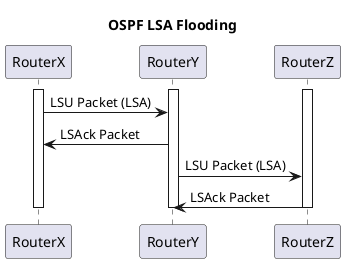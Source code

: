 
@startuml OSPF Link-State Advertisement (LSA) Flooding

title OSPF LSA Flooding

participant RouterX
participant RouterY
participant RouterZ

activate RouterX
activate RouterY
activate RouterZ

RouterX -> RouterY: LSU Packet (LSA)
RouterY -> RouterX: LSAck Packet
RouterY -> RouterZ: LSU Packet (LSA)
RouterZ -> RouterY: LSAck Packet

deactivate RouterX
deactivate RouterY
deactivate RouterZ

@enduml
